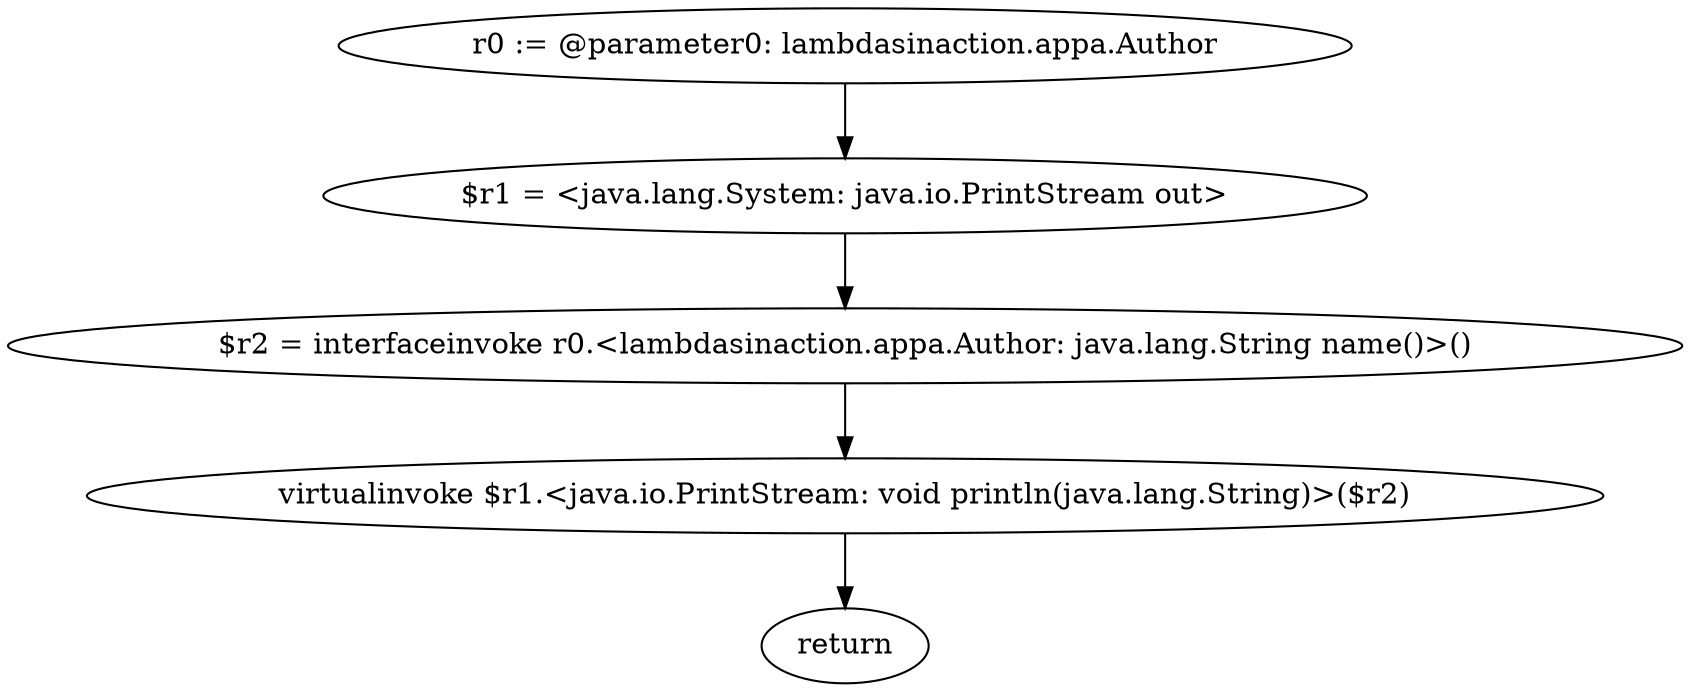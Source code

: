 digraph "unitGraph" {
    "r0 := @parameter0: lambdasinaction.appa.Author"
    "$r1 = <java.lang.System: java.io.PrintStream out>"
    "$r2 = interfaceinvoke r0.<lambdasinaction.appa.Author: java.lang.String name()>()"
    "virtualinvoke $r1.<java.io.PrintStream: void println(java.lang.String)>($r2)"
    "return"
    "r0 := @parameter0: lambdasinaction.appa.Author"->"$r1 = <java.lang.System: java.io.PrintStream out>";
    "$r1 = <java.lang.System: java.io.PrintStream out>"->"$r2 = interfaceinvoke r0.<lambdasinaction.appa.Author: java.lang.String name()>()";
    "$r2 = interfaceinvoke r0.<lambdasinaction.appa.Author: java.lang.String name()>()"->"virtualinvoke $r1.<java.io.PrintStream: void println(java.lang.String)>($r2)";
    "virtualinvoke $r1.<java.io.PrintStream: void println(java.lang.String)>($r2)"->"return";
}
